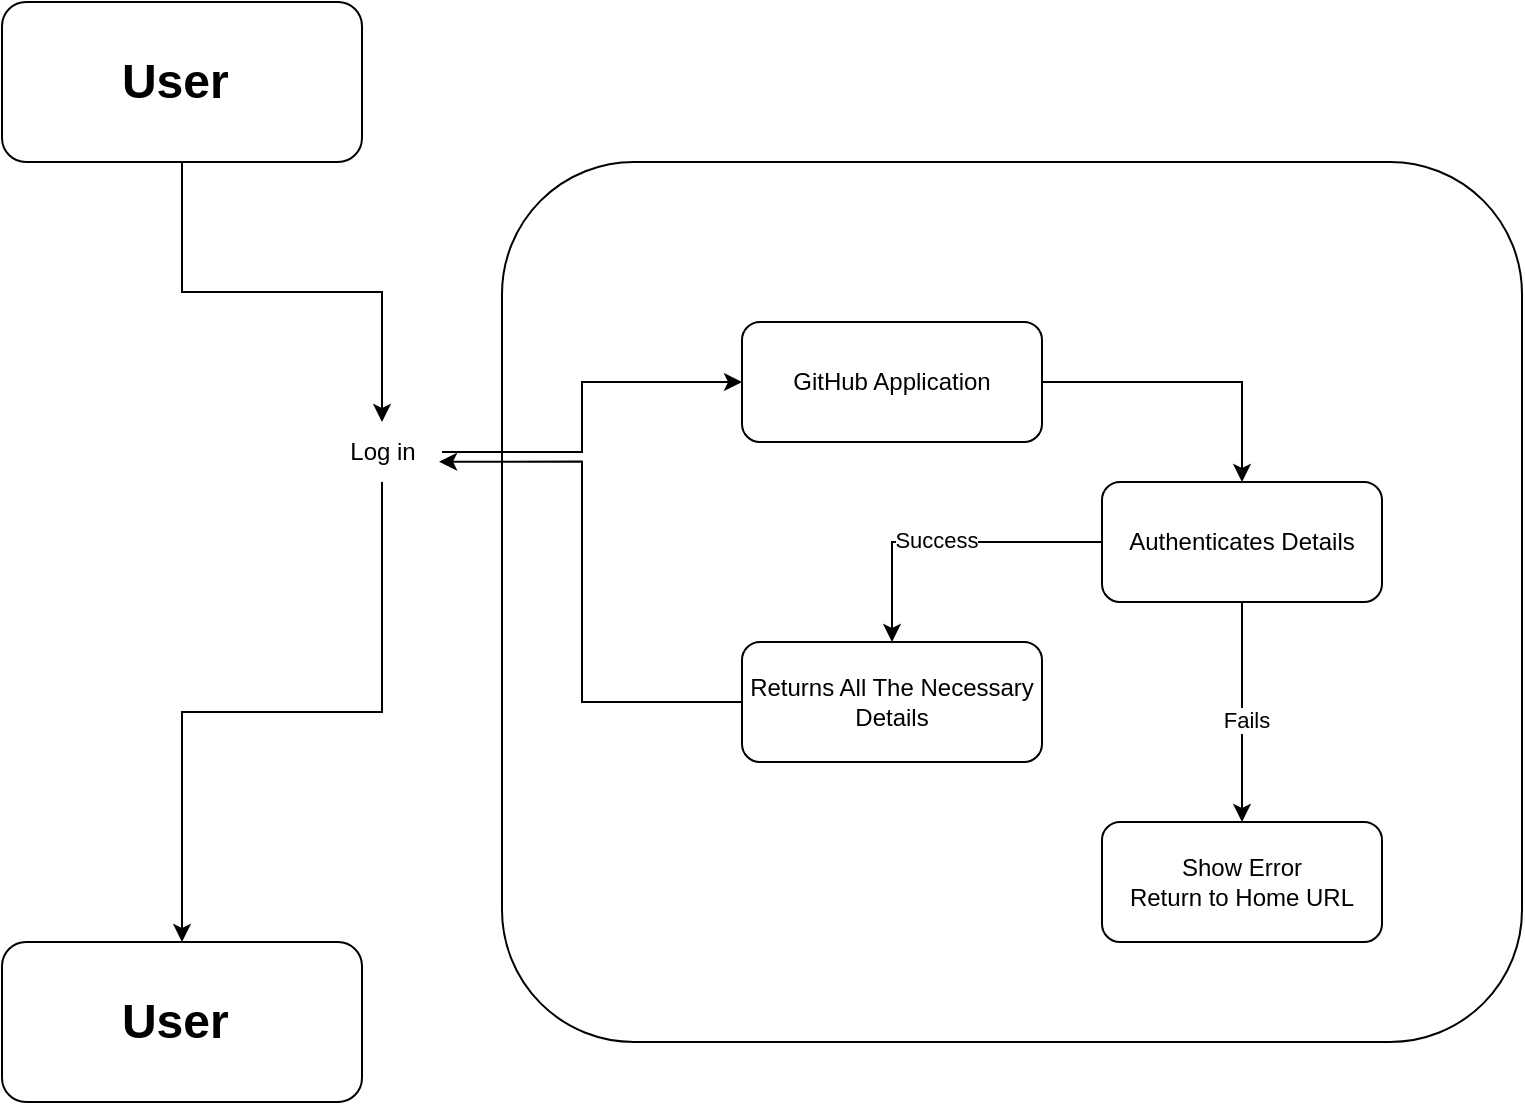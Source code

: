 <mxfile version="26.1.1">
  <diagram name="Page-1" id="gn5IyH4guFrB0UWYXoPM">
    <mxGraphModel dx="2063" dy="1805" grid="1" gridSize="10" guides="1" tooltips="1" connect="1" arrows="1" fold="1" page="1" pageScale="1" pageWidth="850" pageHeight="1100" math="0" shadow="0">
      <root>
        <mxCell id="0" />
        <mxCell id="1" parent="0" />
        <mxCell id="TVyTw2Kgtg968L2kZqr4-22" value="&lt;h1&gt;&lt;br&gt;&lt;/h1&gt;" style="rounded=1;whiteSpace=wrap;html=1;" vertex="1" parent="1">
          <mxGeometry x="100" y="40" width="510" height="440" as="geometry" />
        </mxCell>
        <mxCell id="TVyTw2Kgtg968L2kZqr4-1" value="&lt;h1&gt;&lt;b&gt;User&amp;nbsp;&lt;/b&gt;&lt;/h1&gt;" style="rounded=1;whiteSpace=wrap;html=1;" vertex="1" parent="1">
          <mxGeometry x="-150" y="-40" width="180" height="80" as="geometry" />
        </mxCell>
        <mxCell id="TVyTw2Kgtg968L2kZqr4-2" value="&lt;h1&gt;&lt;b&gt;User&amp;nbsp;&lt;/b&gt;&lt;/h1&gt;" style="rounded=1;whiteSpace=wrap;html=1;" vertex="1" parent="1">
          <mxGeometry x="-150" y="430" width="180" height="80" as="geometry" />
        </mxCell>
        <mxCell id="TVyTw2Kgtg968L2kZqr4-5" value="" style="edgeStyle=orthogonalEdgeStyle;rounded=0;orthogonalLoop=1;jettySize=auto;html=1;entryX=0.5;entryY=0;entryDx=0;entryDy=0;" edge="1" parent="1" source="TVyTw2Kgtg968L2kZqr4-1" target="TVyTw2Kgtg968L2kZqr4-4">
          <mxGeometry relative="1" as="geometry">
            <mxPoint x="110" y="120" as="sourcePoint" />
            <mxPoint x="110" y="260" as="targetPoint" />
            <Array as="points" />
          </mxGeometry>
        </mxCell>
        <mxCell id="TVyTw2Kgtg968L2kZqr4-6" style="edgeStyle=orthogonalEdgeStyle;rounded=0;orthogonalLoop=1;jettySize=auto;html=1;entryX=0.5;entryY=0;entryDx=0;entryDy=0;" edge="1" parent="1" source="TVyTw2Kgtg968L2kZqr4-4" target="TVyTw2Kgtg968L2kZqr4-2">
          <mxGeometry relative="1" as="geometry" />
        </mxCell>
        <mxCell id="TVyTw2Kgtg968L2kZqr4-10" value="" style="edgeStyle=orthogonalEdgeStyle;rounded=0;orthogonalLoop=1;jettySize=auto;html=1;" edge="1" parent="1" source="TVyTw2Kgtg968L2kZqr4-4" target="TVyTw2Kgtg968L2kZqr4-9">
          <mxGeometry relative="1" as="geometry">
            <Array as="points">
              <mxPoint x="140" y="185" />
              <mxPoint x="140" y="150" />
            </Array>
          </mxGeometry>
        </mxCell>
        <mxCell id="TVyTw2Kgtg968L2kZqr4-4" value="Log in" style="text;html=1;align=center;verticalAlign=middle;resizable=0;points=[];autosize=1;strokeColor=none;fillColor=none;" vertex="1" parent="1">
          <mxGeometry x="10" y="170" width="60" height="30" as="geometry" />
        </mxCell>
        <mxCell id="TVyTw2Kgtg968L2kZqr4-12" value="" style="edgeStyle=orthogonalEdgeStyle;rounded=0;orthogonalLoop=1;jettySize=auto;html=1;" edge="1" parent="1" source="TVyTw2Kgtg968L2kZqr4-9" target="TVyTw2Kgtg968L2kZqr4-11">
          <mxGeometry relative="1" as="geometry" />
        </mxCell>
        <mxCell id="TVyTw2Kgtg968L2kZqr4-9" value="GitHub Application" style="rounded=1;whiteSpace=wrap;html=1;" vertex="1" parent="1">
          <mxGeometry x="220" y="120" width="150" height="60" as="geometry" />
        </mxCell>
        <mxCell id="TVyTw2Kgtg968L2kZqr4-15" style="edgeStyle=orthogonalEdgeStyle;rounded=0;orthogonalLoop=1;jettySize=auto;html=1;" edge="1" parent="1" source="TVyTw2Kgtg968L2kZqr4-11" target="TVyTw2Kgtg968L2kZqr4-13">
          <mxGeometry relative="1" as="geometry" />
        </mxCell>
        <mxCell id="TVyTw2Kgtg968L2kZqr4-16" value="Success" style="edgeLabel;html=1;align=center;verticalAlign=middle;resizable=0;points=[];" vertex="1" connectable="0" parent="TVyTw2Kgtg968L2kZqr4-15">
          <mxGeometry x="0.07" y="-1" relative="1" as="geometry">
            <mxPoint as="offset" />
          </mxGeometry>
        </mxCell>
        <mxCell id="TVyTw2Kgtg968L2kZqr4-19" value="" style="edgeStyle=orthogonalEdgeStyle;rounded=0;orthogonalLoop=1;jettySize=auto;html=1;" edge="1" parent="1" source="TVyTw2Kgtg968L2kZqr4-11" target="TVyTw2Kgtg968L2kZqr4-18">
          <mxGeometry relative="1" as="geometry" />
        </mxCell>
        <mxCell id="TVyTw2Kgtg968L2kZqr4-20" value="Fails" style="edgeLabel;html=1;align=center;verticalAlign=middle;resizable=0;points=[];" vertex="1" connectable="0" parent="TVyTw2Kgtg968L2kZqr4-19">
          <mxGeometry x="0.077" y="2" relative="1" as="geometry">
            <mxPoint as="offset" />
          </mxGeometry>
        </mxCell>
        <mxCell id="TVyTw2Kgtg968L2kZqr4-11" value="Authenticates Details" style="rounded=1;whiteSpace=wrap;html=1;" vertex="1" parent="1">
          <mxGeometry x="400" y="200" width="140" height="60" as="geometry" />
        </mxCell>
        <mxCell id="TVyTw2Kgtg968L2kZqr4-13" value="Returns All The Necessary Details" style="rounded=1;whiteSpace=wrap;html=1;" vertex="1" parent="1">
          <mxGeometry x="220" y="280" width="150" height="60" as="geometry" />
        </mxCell>
        <mxCell id="TVyTw2Kgtg968L2kZqr4-17" style="edgeStyle=orthogonalEdgeStyle;rounded=0;orthogonalLoop=1;jettySize=auto;html=1;entryX=0.976;entryY=0.661;entryDx=0;entryDy=0;entryPerimeter=0;" edge="1" parent="1" source="TVyTw2Kgtg968L2kZqr4-13" target="TVyTw2Kgtg968L2kZqr4-4">
          <mxGeometry relative="1" as="geometry">
            <Array as="points">
              <mxPoint x="140" y="310" />
              <mxPoint x="140" y="190" />
            </Array>
          </mxGeometry>
        </mxCell>
        <mxCell id="TVyTw2Kgtg968L2kZqr4-18" value="Show Error&lt;div&gt;Return to Home URL&lt;/div&gt;" style="rounded=1;whiteSpace=wrap;html=1;" vertex="1" parent="1">
          <mxGeometry x="400" y="370" width="140" height="60" as="geometry" />
        </mxCell>
      </root>
    </mxGraphModel>
  </diagram>
</mxfile>
